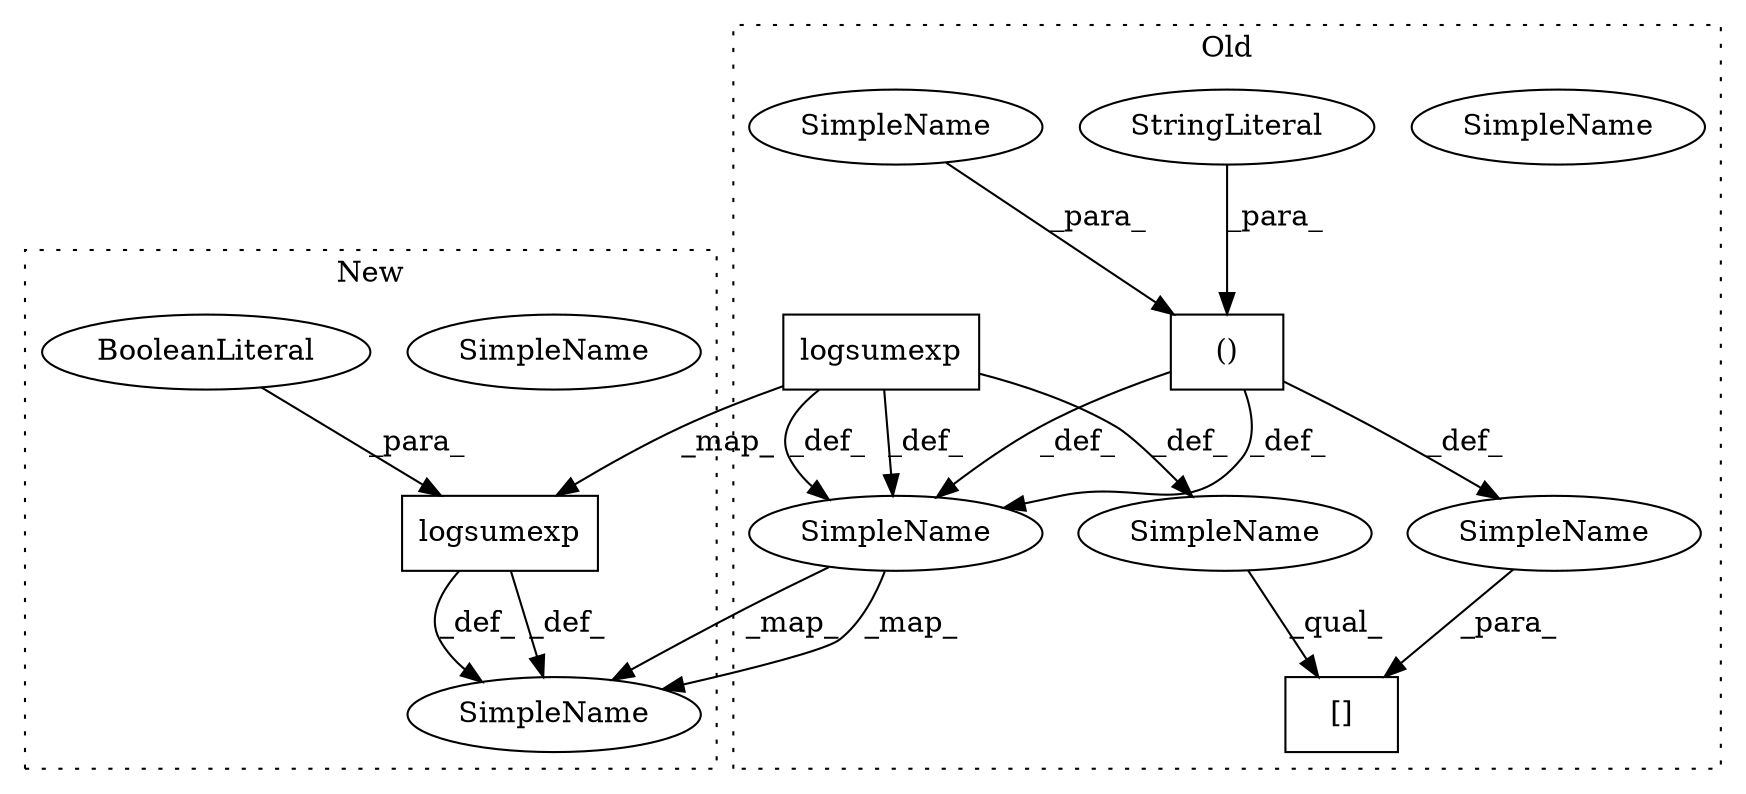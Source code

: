 digraph G {
subgraph cluster0 {
1 [label="logsumexp" a="32" s="1705,1718" l="10,1" shape="box"];
3 [label="SimpleName" a="42" s="1688" l="11" shape="ellipse"];
6 [label="SimpleName" a="42" s="1688" l="11" shape="ellipse"];
7 [label="()" a="106" s="1725" l="33" shape="box"];
8 [label="[]" a="2" s="1705,1758" l="20,2" shape="box"];
10 [label="SimpleName" a="42" s="" l="" shape="ellipse"];
11 [label="SimpleName" a="42" s="" l="" shape="ellipse"];
12 [label="StringLiteral" a="45" s="1742" l="16" shape="ellipse"];
13 [label="SimpleName" a="42" s="1725" l="4" shape="ellipse"];
label = "Old";
style="dotted";
}
subgraph cluster1 {
2 [label="logsumexp" a="32" s="1720,1738" l="10,1" shape="box"];
4 [label="SimpleName" a="42" s="1703" l="11" shape="ellipse"];
5 [label="SimpleName" a="42" s="1703" l="11" shape="ellipse"];
9 [label="BooleanLiteral" a="9" s="1734" l="4" shape="ellipse"];
label = "New";
style="dotted";
}
1 -> 10 [label="_def_"];
1 -> 2 [label="_map_"];
1 -> 6 [label="_def_"];
1 -> 6 [label="_def_"];
2 -> 5 [label="_def_"];
2 -> 5 [label="_def_"];
6 -> 5 [label="_map_"];
6 -> 5 [label="_map_"];
7 -> 11 [label="_def_"];
7 -> 6 [label="_def_"];
7 -> 6 [label="_def_"];
9 -> 2 [label="_para_"];
10 -> 8 [label="_qual_"];
11 -> 8 [label="_para_"];
12 -> 7 [label="_para_"];
13 -> 7 [label="_para_"];
}
